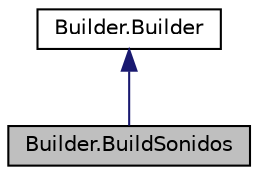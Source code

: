 digraph "Builder.BuildSonidos"
{
 // LATEX_PDF_SIZE
  edge [fontname="Helvetica",fontsize="10",labelfontname="Helvetica",labelfontsize="10"];
  node [fontname="Helvetica",fontsize="10",shape=record];
  Node1 [label="Builder.BuildSonidos",height=0.2,width=0.4,color="black", fillcolor="grey75", style="filled", fontcolor="black",tooltip=" "];
  Node2 -> Node1 [dir="back",color="midnightblue",fontsize="10",style="solid",fontname="Helvetica"];
  Node2 [label="Builder.Builder",height=0.2,width=0.4,color="black", fillcolor="white", style="filled",URL="$class_builder_1_1_builder.html",tooltip=" "];
}
